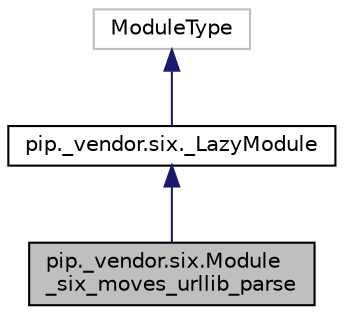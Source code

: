 digraph "pip._vendor.six.Module_six_moves_urllib_parse"
{
  edge [fontname="Helvetica",fontsize="10",labelfontname="Helvetica",labelfontsize="10"];
  node [fontname="Helvetica",fontsize="10",shape=record];
  Node0 [label="pip._vendor.six.Module\l_six_moves_urllib_parse",height=0.2,width=0.4,color="black", fillcolor="grey75", style="filled", fontcolor="black"];
  Node1 -> Node0 [dir="back",color="midnightblue",fontsize="10",style="solid",fontname="Helvetica"];
  Node1 [label="pip._vendor.six._LazyModule",height=0.2,width=0.4,color="black", fillcolor="white", style="filled",URL="$classpip_1_1__vendor_1_1six_1_1___lazy_module.html"];
  Node2 -> Node1 [dir="back",color="midnightblue",fontsize="10",style="solid",fontname="Helvetica"];
  Node2 [label="ModuleType",height=0.2,width=0.4,color="grey75", fillcolor="white", style="filled"];
}
